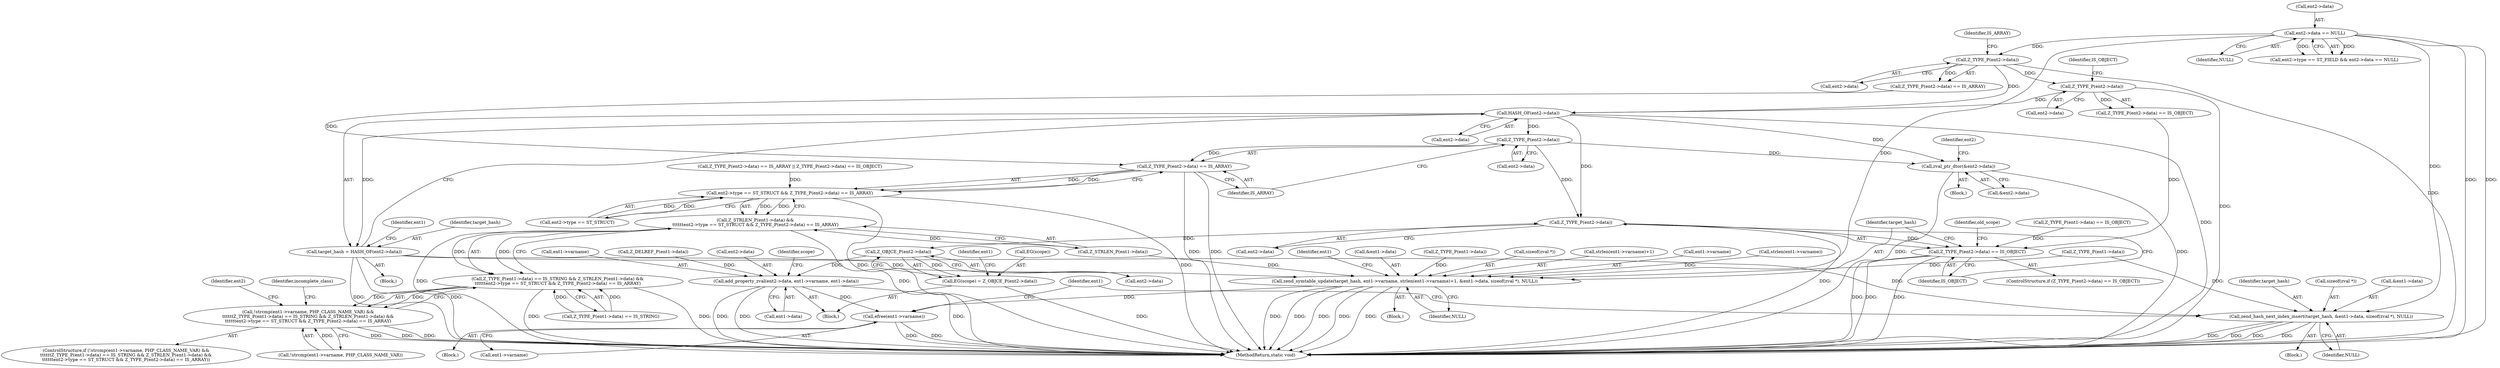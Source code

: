 digraph "0_php-src_a14fdb9746262549bbbb96abb87338bacd147e1b?w=1_0@pointer" {
"1000346" [label="(Call,HASH_OF(ent2->data))"];
"1000338" [label="(Call,Z_TYPE_P(ent2->data))"];
"1000332" [label="(Call,Z_TYPE_P(ent2->data))"];
"1000315" [label="(Call,ent2->data == NULL)"];
"1000344" [label="(Call,target_hash = HASH_OF(ent2->data))"];
"1000504" [label="(Call,zend_symtable_update(target_hash, ent1->varname, strlen(ent1->varname)+1, &ent1->data, sizeof(zval *), NULL))"];
"1000522" [label="(Call,efree(ent1->varname))"];
"1000528" [label="(Call,zend_hash_next_index_insert(target_hash, &ent1->data, sizeof(zval *), NULL))"];
"1000382" [label="(Call,Z_TYPE_P(ent2->data))"];
"1000381" [label="(Call,Z_TYPE_P(ent2->data) == IS_ARRAY)"];
"1000375" [label="(Call,ent2->type == ST_STRUCT && Z_TYPE_P(ent2->data) == IS_ARRAY)"];
"1000370" [label="(Call,Z_STRLEN_P(ent1->data) &&\n\t\t\t\t\t\tent2->type == ST_STRUCT && Z_TYPE_P(ent2->data) == IS_ARRAY)"];
"1000363" [label="(Call,Z_TYPE_P(ent1->data) == IS_STRING && Z_STRLEN_P(ent1->data) &&\n\t\t\t\t\t\tent2->type == ST_STRUCT && Z_TYPE_P(ent2->data) == IS_ARRAY)"];
"1000356" [label="(Call,!strcmp(ent1->varname, PHP_CLASS_NAME_VAR) &&\n\t\t\t\t\t\tZ_TYPE_P(ent1->data) == IS_STRING && Z_STRLEN_P(ent1->data) &&\n\t\t\t\t\t\tent2->type == ST_STRUCT && Z_TYPE_P(ent2->data) == IS_ARRAY)"];
"1000448" [label="(Call,zval_ptr_dtor(&ent2->data))"];
"1000466" [label="(Call,Z_TYPE_P(ent2->data))"];
"1000465" [label="(Call,Z_TYPE_P(ent2->data) == IS_OBJECT)"];
"1000480" [label="(Call,Z_OBJCE_P(ent2->data))"];
"1000477" [label="(Call,EG(scope) = Z_OBJCE_P(ent2->data))"];
"1000488" [label="(Call,add_property_zval(ent2->data, ent1->varname, ent1->data))"];
"1000347" [label="(Call,ent2->data)"];
"1000465" [label="(Call,Z_TYPE_P(ent2->data) == IS_OBJECT)"];
"1000316" [label="(Call,ent2->data)"];
"1000365" [label="(Call,Z_TYPE_P(ent1->data))"];
"1000478" [label="(Call,EG(scope))"];
"1000339" [label="(Call,ent2->data)"];
"1000467" [label="(Call,ent2->data)"];
"1000504" [label="(Call,zend_symtable_update(target_hash, ent1->varname, strlen(ent1->varname)+1, &ent1->data, sizeof(zval *), NULL))"];
"1000536" [label="(Identifier,NULL)"];
"1000375" [label="(Call,ent2->type == ST_STRUCT && Z_TYPE_P(ent2->data) == IS_ARRAY)"];
"1000466" [label="(Call,Z_TYPE_P(ent2->data))"];
"1000500" [label="(Identifier,scope)"];
"1000387" [label="(Block,)"];
"1000449" [label="(Call,&ent2->data)"];
"1000519" [label="(Call,sizeof(zval *))"];
"1000330" [label="(Call,Z_TYPE_P(ent2->data) == IS_ARRAY || Z_TYPE_P(ent2->data) == IS_OBJECT)"];
"1000370" [label="(Call,Z_STRLEN_P(ent1->data) &&\n\t\t\t\t\t\tent2->type == ST_STRUCT && Z_TYPE_P(ent2->data) == IS_ARRAY)"];
"1000509" [label="(Call,strlen(ent1->varname)+1)"];
"1000383" [label="(Call,ent2->data)"];
"1000364" [label="(Call,Z_TYPE_P(ent1->data) == IS_STRING)"];
"1000481" [label="(Call,ent2->data)"];
"1000332" [label="(Call,Z_TYPE_P(ent2->data))"];
"1000474" [label="(Identifier,old_scope)"];
"1000492" [label="(Call,ent1->varname)"];
"1000355" [label="(ControlStructure,if (!strcmp(ent1->varname, PHP_CLASS_NAME_VAR) &&\n\t\t\t\t\t\tZ_TYPE_P(ent1->data) == IS_STRING && Z_STRLEN_P(ent1->data) &&\n\t\t\t\t\t\tent2->type == ST_STRUCT && Z_TYPE_P(ent2->data) == IS_ARRAY))"];
"1000342" [label="(Identifier,IS_OBJECT)"];
"1000448" [label="(Call,zval_ptr_dtor(&ent2->data))"];
"1000506" [label="(Call,ent1->varname)"];
"1000510" [label="(Call,strlen(ent1->varname))"];
"1000356" [label="(Call,!strcmp(ent1->varname, PHP_CLASS_NAME_VAR) &&\n\t\t\t\t\t\tZ_TYPE_P(ent1->data) == IS_STRING && Z_STRLEN_P(ent1->data) &&\n\t\t\t\t\t\tent2->type == ST_STRUCT && Z_TYPE_P(ent2->data) == IS_ARRAY)"];
"1000529" [label="(Identifier,target_hash)"];
"1000480" [label="(Call,Z_OBJCE_P(ent2->data))"];
"1000495" [label="(Call,ent1->data)"];
"1000264" [label="(Call,Z_TYPE_P(ent1->data))"];
"1000528" [label="(Call,zend_hash_next_index_insert(target_hash, &ent1->data, sizeof(zval *), NULL))"];
"1000464" [label="(ControlStructure,if (Z_TYPE_P(ent2->data) == IS_OBJECT))"];
"1000343" [label="(Block,)"];
"1000336" [label="(Identifier,IS_ARRAY)"];
"1000371" [label="(Call,Z_STRLEN_P(ent1->data))"];
"1000390" [label="(Identifier,incomplete_class)"];
"1000521" [label="(Identifier,NULL)"];
"1000331" [label="(Call,Z_TYPE_P(ent2->data) == IS_ARRAY)"];
"1000523" [label="(Call,ent1->varname)"];
"1000534" [label="(Call,sizeof(zval *))"];
"1000337" [label="(Call,Z_TYPE_P(ent2->data) == IS_OBJECT)"];
"1000363" [label="(Call,Z_TYPE_P(ent1->data) == IS_STRING && Z_STRLEN_P(ent1->data) &&\n\t\t\t\t\t\tent2->type == ST_STRUCT && Z_TYPE_P(ent2->data) == IS_ARRAY)"];
"1000503" [label="(Block,)"];
"1000477" [label="(Call,EG(scope) = Z_OBJCE_P(ent2->data))"];
"1000484" [label="(Call,Z_DELREF_P(ent1->data))"];
"1000522" [label="(Call,efree(ent1->varname))"];
"1000586" [label="(MethodReturn,static void)"];
"1000468" [label="(Identifier,ent2)"];
"1000345" [label="(Identifier,target_hash)"];
"1000338" [label="(Call,Z_TYPE_P(ent2->data))"];
"1000319" [label="(Identifier,NULL)"];
"1000263" [label="(Call,Z_TYPE_P(ent1->data) == IS_OBJECT)"];
"1000352" [label="(Identifier,ent1)"];
"1000524" [label="(Identifier,ent1)"];
"1000376" [label="(Call,ent2->type == ST_STRUCT)"];
"1000354" [label="(Block,)"];
"1000333" [label="(Call,ent2->data)"];
"1000470" [label="(Identifier,IS_OBJECT)"];
"1000486" [label="(Identifier,ent1)"];
"1000357" [label="(Call,!strcmp(ent1->varname, PHP_CLASS_NAME_VAR))"];
"1000346" [label="(Call,HASH_OF(ent2->data))"];
"1000538" [label="(Identifier,ent1)"];
"1000315" [label="(Call,ent2->data == NULL)"];
"1000527" [label="(Block,)"];
"1000344" [label="(Call,target_hash = HASH_OF(ent2->data))"];
"1000381" [label="(Call,Z_TYPE_P(ent2->data) == IS_ARRAY)"];
"1000386" [label="(Identifier,IS_ARRAY)"];
"1000505" [label="(Identifier,target_hash)"];
"1000530" [label="(Call,&ent1->data)"];
"1000455" [label="(Identifier,ent2)"];
"1000515" [label="(Call,&ent1->data)"];
"1000471" [label="(Block,)"];
"1000382" [label="(Call,Z_TYPE_P(ent2->data))"];
"1000309" [label="(Call,ent2->type == ST_FIELD && ent2->data == NULL)"];
"1000489" [label="(Call,ent2->data)"];
"1000488" [label="(Call,add_property_zval(ent2->data, ent1->varname, ent1->data))"];
"1000346" -> "1000344"  [label="AST: "];
"1000346" -> "1000347"  [label="CFG: "];
"1000347" -> "1000346"  [label="AST: "];
"1000344" -> "1000346"  [label="CFG: "];
"1000346" -> "1000586"  [label="DDG: "];
"1000346" -> "1000344"  [label="DDG: "];
"1000338" -> "1000346"  [label="DDG: "];
"1000332" -> "1000346"  [label="DDG: "];
"1000346" -> "1000382"  [label="DDG: "];
"1000346" -> "1000448"  [label="DDG: "];
"1000346" -> "1000466"  [label="DDG: "];
"1000338" -> "1000337"  [label="AST: "];
"1000338" -> "1000339"  [label="CFG: "];
"1000339" -> "1000338"  [label="AST: "];
"1000342" -> "1000338"  [label="CFG: "];
"1000338" -> "1000586"  [label="DDG: "];
"1000338" -> "1000337"  [label="DDG: "];
"1000332" -> "1000338"  [label="DDG: "];
"1000332" -> "1000331"  [label="AST: "];
"1000332" -> "1000333"  [label="CFG: "];
"1000333" -> "1000332"  [label="AST: "];
"1000336" -> "1000332"  [label="CFG: "];
"1000332" -> "1000586"  [label="DDG: "];
"1000332" -> "1000331"  [label="DDG: "];
"1000315" -> "1000332"  [label="DDG: "];
"1000315" -> "1000309"  [label="AST: "];
"1000315" -> "1000319"  [label="CFG: "];
"1000316" -> "1000315"  [label="AST: "];
"1000319" -> "1000315"  [label="AST: "];
"1000309" -> "1000315"  [label="CFG: "];
"1000315" -> "1000586"  [label="DDG: "];
"1000315" -> "1000586"  [label="DDG: "];
"1000315" -> "1000309"  [label="DDG: "];
"1000315" -> "1000309"  [label="DDG: "];
"1000315" -> "1000504"  [label="DDG: "];
"1000315" -> "1000528"  [label="DDG: "];
"1000344" -> "1000343"  [label="AST: "];
"1000345" -> "1000344"  [label="AST: "];
"1000352" -> "1000344"  [label="CFG: "];
"1000344" -> "1000586"  [label="DDG: "];
"1000344" -> "1000586"  [label="DDG: "];
"1000344" -> "1000504"  [label="DDG: "];
"1000344" -> "1000528"  [label="DDG: "];
"1000504" -> "1000503"  [label="AST: "];
"1000504" -> "1000521"  [label="CFG: "];
"1000505" -> "1000504"  [label="AST: "];
"1000506" -> "1000504"  [label="AST: "];
"1000509" -> "1000504"  [label="AST: "];
"1000515" -> "1000504"  [label="AST: "];
"1000519" -> "1000504"  [label="AST: "];
"1000521" -> "1000504"  [label="AST: "];
"1000524" -> "1000504"  [label="CFG: "];
"1000504" -> "1000586"  [label="DDG: "];
"1000504" -> "1000586"  [label="DDG: "];
"1000504" -> "1000586"  [label="DDG: "];
"1000504" -> "1000586"  [label="DDG: "];
"1000504" -> "1000586"  [label="DDG: "];
"1000510" -> "1000504"  [label="DDG: "];
"1000264" -> "1000504"  [label="DDG: "];
"1000365" -> "1000504"  [label="DDG: "];
"1000371" -> "1000504"  [label="DDG: "];
"1000504" -> "1000522"  [label="DDG: "];
"1000522" -> "1000354"  [label="AST: "];
"1000522" -> "1000523"  [label="CFG: "];
"1000523" -> "1000522"  [label="AST: "];
"1000538" -> "1000522"  [label="CFG: "];
"1000522" -> "1000586"  [label="DDG: "];
"1000522" -> "1000586"  [label="DDG: "];
"1000488" -> "1000522"  [label="DDG: "];
"1000528" -> "1000527"  [label="AST: "];
"1000528" -> "1000536"  [label="CFG: "];
"1000529" -> "1000528"  [label="AST: "];
"1000530" -> "1000528"  [label="AST: "];
"1000534" -> "1000528"  [label="AST: "];
"1000536" -> "1000528"  [label="AST: "];
"1000538" -> "1000528"  [label="CFG: "];
"1000528" -> "1000586"  [label="DDG: "];
"1000528" -> "1000586"  [label="DDG: "];
"1000528" -> "1000586"  [label="DDG: "];
"1000528" -> "1000586"  [label="DDG: "];
"1000264" -> "1000528"  [label="DDG: "];
"1000382" -> "1000381"  [label="AST: "];
"1000382" -> "1000383"  [label="CFG: "];
"1000383" -> "1000382"  [label="AST: "];
"1000386" -> "1000382"  [label="CFG: "];
"1000382" -> "1000381"  [label="DDG: "];
"1000382" -> "1000448"  [label="DDG: "];
"1000382" -> "1000466"  [label="DDG: "];
"1000381" -> "1000375"  [label="AST: "];
"1000381" -> "1000386"  [label="CFG: "];
"1000386" -> "1000381"  [label="AST: "];
"1000375" -> "1000381"  [label="CFG: "];
"1000381" -> "1000586"  [label="DDG: "];
"1000381" -> "1000586"  [label="DDG: "];
"1000381" -> "1000375"  [label="DDG: "];
"1000381" -> "1000375"  [label="DDG: "];
"1000331" -> "1000381"  [label="DDG: "];
"1000375" -> "1000370"  [label="AST: "];
"1000375" -> "1000376"  [label="CFG: "];
"1000376" -> "1000375"  [label="AST: "];
"1000370" -> "1000375"  [label="CFG: "];
"1000375" -> "1000586"  [label="DDG: "];
"1000375" -> "1000586"  [label="DDG: "];
"1000375" -> "1000370"  [label="DDG: "];
"1000375" -> "1000370"  [label="DDG: "];
"1000376" -> "1000375"  [label="DDG: "];
"1000376" -> "1000375"  [label="DDG: "];
"1000330" -> "1000375"  [label="DDG: "];
"1000370" -> "1000363"  [label="AST: "];
"1000370" -> "1000371"  [label="CFG: "];
"1000371" -> "1000370"  [label="AST: "];
"1000363" -> "1000370"  [label="CFG: "];
"1000370" -> "1000586"  [label="DDG: "];
"1000370" -> "1000586"  [label="DDG: "];
"1000370" -> "1000363"  [label="DDG: "];
"1000370" -> "1000363"  [label="DDG: "];
"1000371" -> "1000370"  [label="DDG: "];
"1000363" -> "1000356"  [label="AST: "];
"1000363" -> "1000364"  [label="CFG: "];
"1000364" -> "1000363"  [label="AST: "];
"1000356" -> "1000363"  [label="CFG: "];
"1000363" -> "1000586"  [label="DDG: "];
"1000363" -> "1000586"  [label="DDG: "];
"1000363" -> "1000356"  [label="DDG: "];
"1000363" -> "1000356"  [label="DDG: "];
"1000364" -> "1000363"  [label="DDG: "];
"1000364" -> "1000363"  [label="DDG: "];
"1000356" -> "1000355"  [label="AST: "];
"1000356" -> "1000357"  [label="CFG: "];
"1000357" -> "1000356"  [label="AST: "];
"1000390" -> "1000356"  [label="CFG: "];
"1000468" -> "1000356"  [label="CFG: "];
"1000356" -> "1000586"  [label="DDG: "];
"1000356" -> "1000586"  [label="DDG: "];
"1000356" -> "1000586"  [label="DDG: "];
"1000357" -> "1000356"  [label="DDG: "];
"1000448" -> "1000387"  [label="AST: "];
"1000448" -> "1000449"  [label="CFG: "];
"1000449" -> "1000448"  [label="AST: "];
"1000455" -> "1000448"  [label="CFG: "];
"1000448" -> "1000586"  [label="DDG: "];
"1000448" -> "1000586"  [label="DDG: "];
"1000466" -> "1000465"  [label="AST: "];
"1000466" -> "1000467"  [label="CFG: "];
"1000467" -> "1000466"  [label="AST: "];
"1000470" -> "1000466"  [label="CFG: "];
"1000466" -> "1000586"  [label="DDG: "];
"1000466" -> "1000465"  [label="DDG: "];
"1000466" -> "1000480"  [label="DDG: "];
"1000465" -> "1000464"  [label="AST: "];
"1000465" -> "1000470"  [label="CFG: "];
"1000470" -> "1000465"  [label="AST: "];
"1000474" -> "1000465"  [label="CFG: "];
"1000505" -> "1000465"  [label="CFG: "];
"1000465" -> "1000586"  [label="DDG: "];
"1000465" -> "1000586"  [label="DDG: "];
"1000465" -> "1000586"  [label="DDG: "];
"1000263" -> "1000465"  [label="DDG: "];
"1000337" -> "1000465"  [label="DDG: "];
"1000480" -> "1000477"  [label="AST: "];
"1000480" -> "1000481"  [label="CFG: "];
"1000481" -> "1000480"  [label="AST: "];
"1000477" -> "1000480"  [label="CFG: "];
"1000480" -> "1000477"  [label="DDG: "];
"1000480" -> "1000488"  [label="DDG: "];
"1000477" -> "1000471"  [label="AST: "];
"1000478" -> "1000477"  [label="AST: "];
"1000486" -> "1000477"  [label="CFG: "];
"1000477" -> "1000586"  [label="DDG: "];
"1000488" -> "1000471"  [label="AST: "];
"1000488" -> "1000495"  [label="CFG: "];
"1000489" -> "1000488"  [label="AST: "];
"1000492" -> "1000488"  [label="AST: "];
"1000495" -> "1000488"  [label="AST: "];
"1000500" -> "1000488"  [label="CFG: "];
"1000488" -> "1000586"  [label="DDG: "];
"1000488" -> "1000586"  [label="DDG: "];
"1000488" -> "1000586"  [label="DDG: "];
"1000484" -> "1000488"  [label="DDG: "];
}

